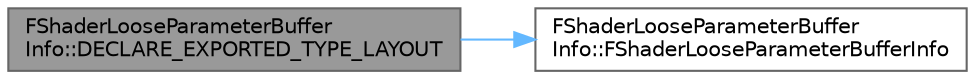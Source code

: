 digraph "FShaderLooseParameterBufferInfo::DECLARE_EXPORTED_TYPE_LAYOUT"
{
 // INTERACTIVE_SVG=YES
 // LATEX_PDF_SIZE
  bgcolor="transparent";
  edge [fontname=Helvetica,fontsize=10,labelfontname=Helvetica,labelfontsize=10];
  node [fontname=Helvetica,fontsize=10,shape=box,height=0.2,width=0.4];
  rankdir="LR";
  Node1 [id="Node000001",label="FShaderLooseParameterBuffer\lInfo::DECLARE_EXPORTED_TYPE_LAYOUT",height=0.2,width=0.4,color="gray40", fillcolor="grey60", style="filled", fontcolor="black",tooltip=" "];
  Node1 -> Node2 [id="edge1_Node000001_Node000002",color="steelblue1",style="solid",tooltip=" "];
  Node2 [id="Node000002",label="FShaderLooseParameterBuffer\lInfo::FShaderLooseParameterBufferInfo",height=0.2,width=0.4,color="grey40", fillcolor="white", style="filled",URL="$dd/dab/classFShaderLooseParameterBufferInfo.html#a355258eb6a430908f1de38103de4edce",tooltip=" "];
}
